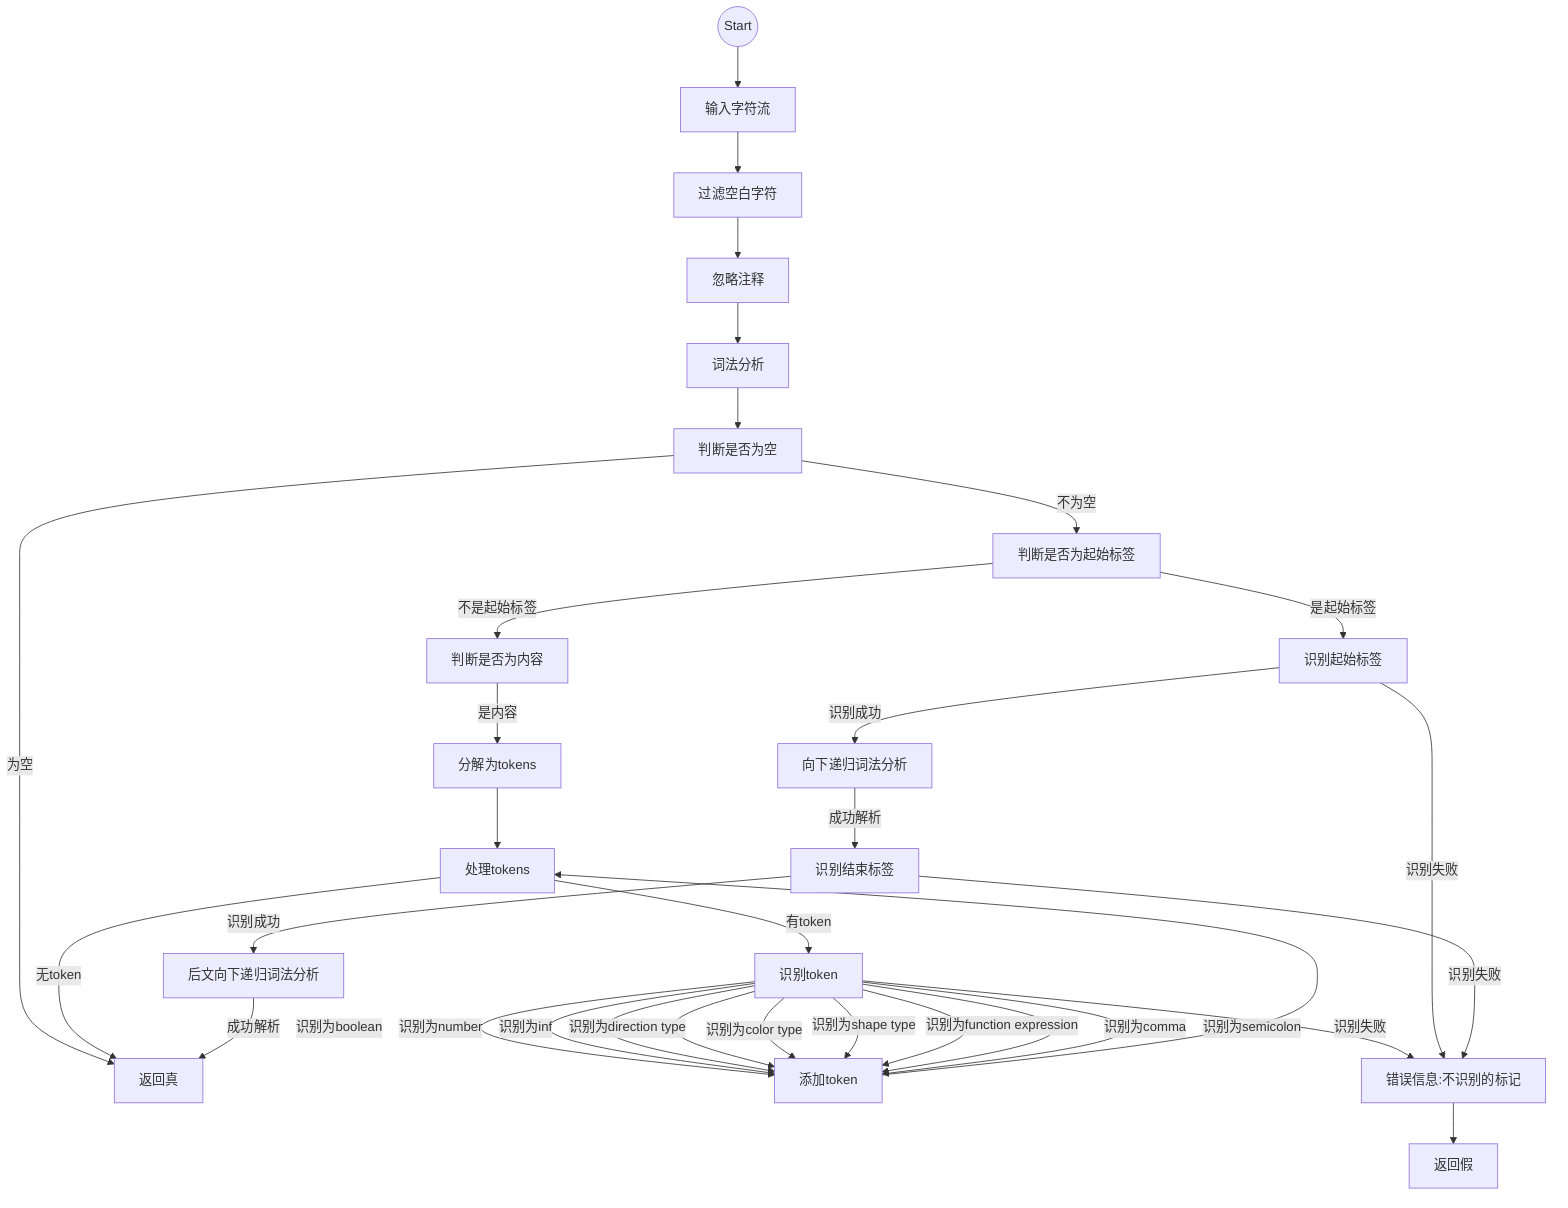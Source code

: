 graph TD
  Start((Start)) --> Input_string[输入字符流]
  Input_string --> StripWhitespace[过滤空白字符]
  StripWhitespace --> IgnoreComments[忽略注释]
  IgnoreComments --> Lex[词法分析]
  Lex --> CheckEmpty[判断是否为空]
  CheckEmpty -->|为空|ReturnTrue[返回真]
  CheckEmpty -->|不为空|CheckStartTag[判断是否为起始标签]
  CheckStartTag --> |是起始标签|StartTag[识别起始标签]

  CheckStartTag --> |不是起始标签| CheckContent[判断是否为内容]
  CheckContent --> |是内容|Content[分解为tokens]
  Content --> Token[处理tokens]
  Token --> |有token|RecognizeToken[识别token]
  Token --> |无token|ReturnTrue
  RecognizeToken -->|识别为boolean| AddToken[添加token]
  RecognizeToken -->|识别为number| AddToken
  RecognizeToken -->|识别为inf| AddToken
  RecognizeToken -->|识别为direction type| AddToken
  RecognizeToken -->|识别为color type| AddToken
  RecognizeToken -->|识别为shape type| AddToken
  RecognizeToken -->|识别为function expression| AddToken
  RecognizeToken -->|识别为comma| AddToken
  RecognizeToken -->|识别为semicolon| AddToken
  RecognizeToken -->|识别失败| Error[错误信息:不识别的标记]
  AddToken --> Token

  StartTag --> |识别成功|Lex2[向下递归词法分析]
  StartTag -->|识别失败|Error
  Lex2 --> |成功解析|EndTag[识别结束标签]
  EndTag -->|识别成功|Lex3[后文向下递归词法分析]
  EndTag -->|识别失败|Error
  Lex3 -->|成功解析| ReturnTrue

  Error --> ReturnFalse[返回假]
